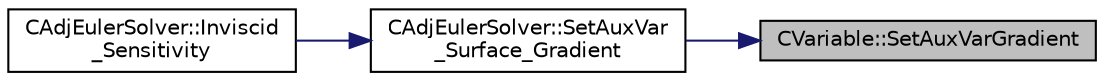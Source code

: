 digraph "CVariable::SetAuxVarGradient"
{
 // LATEX_PDF_SIZE
  edge [fontname="Helvetica",fontsize="10",labelfontname="Helvetica",labelfontsize="10"];
  node [fontname="Helvetica",fontsize="10",shape=record];
  rankdir="RL";
  Node1 [label="CVariable::SetAuxVarGradient",height=0.2,width=0.4,color="black", fillcolor="grey75", style="filled", fontcolor="black",tooltip="Set value of auxillary gradients."];
  Node1 -> Node2 [dir="back",color="midnightblue",fontsize="10",style="solid",fontname="Helvetica"];
  Node2 [label="CAdjEulerSolver::SetAuxVar\l_Surface_Gradient",height=0.2,width=0.4,color="black", fillcolor="white", style="filled",URL="$classCAdjEulerSolver.html#a0185a93d1d824f8fdb5b3a1a459078da",tooltip="Compute the Least Squares gradient of an auxiliar variable on the profile surface."];
  Node2 -> Node3 [dir="back",color="midnightblue",fontsize="10",style="solid",fontname="Helvetica"];
  Node3 [label="CAdjEulerSolver::Inviscid\l_Sensitivity",height=0.2,width=0.4,color="black", fillcolor="white", style="filled",URL="$classCAdjEulerSolver.html#aa87a2220c946b47cb35c395c035f96e5",tooltip="Compute the inviscid sensitivity of the functional."];
}
